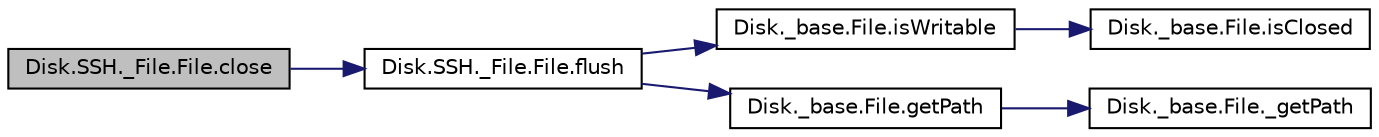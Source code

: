 digraph "Disk.SSH._File.File.close"
{
 // INTERACTIVE_SVG=YES
  bgcolor="transparent";
  edge [fontname="Helvetica",fontsize="10",labelfontname="Helvetica",labelfontsize="10"];
  node [fontname="Helvetica",fontsize="10",shape=record];
  rankdir="LR";
  Node1 [label="Disk.SSH._File.File.close",height=0.2,width=0.4,color="black", fillcolor="grey75", style="filled" fontcolor="black"];
  Node1 -> Node2 [color="midnightblue",fontsize="10",style="solid",fontname="Helvetica"];
  Node2 [label="Disk.SSH._File.File.flush",height=0.2,width=0.4,color="black",URL="$class_disk_1_1_s_s_h_1_1___file_1_1_file.html#a2b8fa9d0d909bb45c91d589d2e0cf6d3",tooltip="Uploads the file if changed."];
  Node2 -> Node3 [color="midnightblue",fontsize="10",style="solid",fontname="Helvetica"];
  Node3 [label="Disk._base.File.isWritable",height=0.2,width=0.4,color="black",URL="$class_disk_1_1__base_1_1_file.html#af4a79b03f7f30ffdf6be32aaa025f9aa"];
  Node3 -> Node4 [color="midnightblue",fontsize="10",style="solid",fontname="Helvetica"];
  Node4 [label="Disk._base.File.isClosed",height=0.2,width=0.4,color="black",URL="$class_disk_1_1__base_1_1_file.html#a5801d2db863fa1967d7847917aa757f3"];
  Node2 -> Node5 [color="midnightblue",fontsize="10",style="solid",fontname="Helvetica"];
  Node5 [label="Disk._base.File.getPath",height=0.2,width=0.4,color="black",URL="$class_disk_1_1__base_1_1_file.html#a7401ddb8e1f5573402123b8f65b7bc08"];
  Node5 -> Node6 [color="midnightblue",fontsize="10",style="solid",fontname="Helvetica"];
  Node6 [label="Disk._base.File._getPath",height=0.2,width=0.4,color="black",URL="$class_disk_1_1__base_1_1_file.html#a036d4621c4196403b6a126c9ee1cc0c3"];
}
